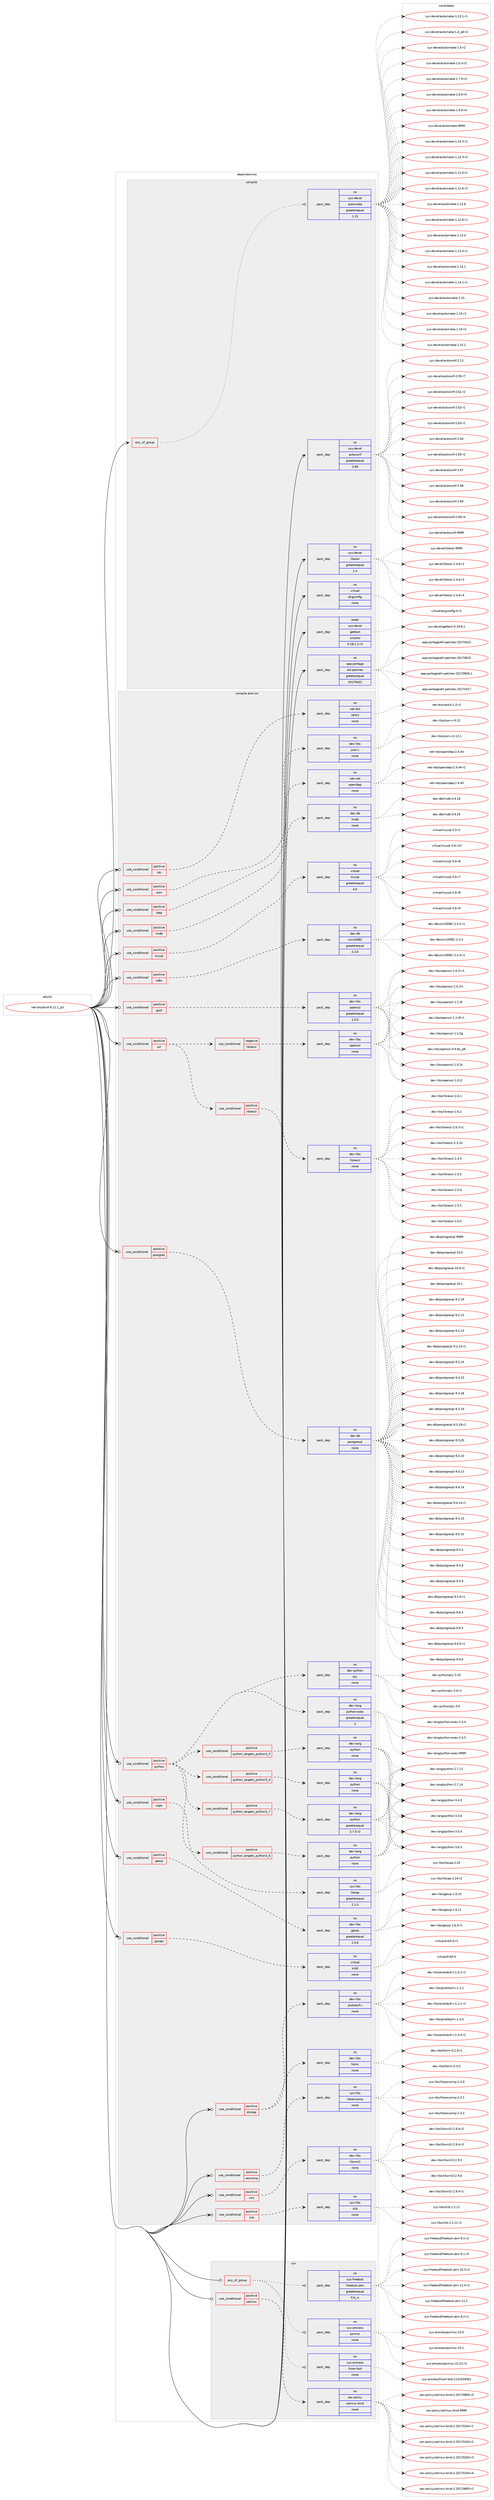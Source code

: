 digraph prolog {

# *************
# Graph options
# *************

newrank=true;
concentrate=true;
compound=true;
graph [rankdir=LR,fontname=Helvetica,fontsize=10,ranksep=1.5];#, ranksep=2.5, nodesep=0.2];
edge  [arrowhead=vee];
node  [fontname=Helvetica,fontsize=10];

# **********
# The ebuild
# **********

subgraph cluster_leftcol {
color=gray;
rank=same;
label=<<i>ebuild</i>>;
id [label="net-dns/bind-9.11.1_p3", color=red, width=4, href="../net-dns/bind-9.11.1_p3.svg"];
}

# ****************
# The dependencies
# ****************

subgraph cluster_midcol {
color=gray;
label=<<i>dependencies</i>>;
subgraph cluster_compile {
fillcolor="#eeeeee";
style=filled;
label=<<i>compile</i>>;
subgraph any6526 {
dependency407357 [label=<<TABLE BORDER="0" CELLBORDER="1" CELLSPACING="0" CELLPADDING="4"><TR><TD CELLPADDING="10">any_of_group</TD></TR></TABLE>>, shape=none, color=red];subgraph pack299910 {
dependency407358 [label=<<TABLE BORDER="0" CELLBORDER="1" CELLSPACING="0" CELLPADDING="4" WIDTH="220"><TR><TD ROWSPAN="6" CELLPADDING="30">pack_dep</TD></TR><TR><TD WIDTH="110">no</TD></TR><TR><TD>sys-devel</TD></TR><TR><TD>automake</TD></TR><TR><TD>greaterequal</TD></TR><TR><TD>1.15</TD></TR></TABLE>>, shape=none, color=blue];
}
dependency407357:e -> dependency407358:w [weight=20,style="dotted",arrowhead="oinv"];
}
id:e -> dependency407357:w [weight=20,style="solid",arrowhead="vee"];
subgraph pack299911 {
dependency407359 [label=<<TABLE BORDER="0" CELLBORDER="1" CELLSPACING="0" CELLPADDING="4" WIDTH="220"><TR><TD ROWSPAN="6" CELLPADDING="30">pack_dep</TD></TR><TR><TD WIDTH="110">no</TD></TR><TR><TD>app-portage</TD></TR><TR><TD>elt-patches</TD></TR><TR><TD>greaterequal</TD></TR><TR><TD>20170422</TD></TR></TABLE>>, shape=none, color=blue];
}
id:e -> dependency407359:w [weight=20,style="solid",arrowhead="vee"];
subgraph pack299912 {
dependency407360 [label=<<TABLE BORDER="0" CELLBORDER="1" CELLSPACING="0" CELLPADDING="4" WIDTH="220"><TR><TD ROWSPAN="6" CELLPADDING="30">pack_dep</TD></TR><TR><TD WIDTH="110">no</TD></TR><TR><TD>sys-devel</TD></TR><TR><TD>autoconf</TD></TR><TR><TD>greaterequal</TD></TR><TR><TD>2.69</TD></TR></TABLE>>, shape=none, color=blue];
}
id:e -> dependency407360:w [weight=20,style="solid",arrowhead="vee"];
subgraph pack299913 {
dependency407361 [label=<<TABLE BORDER="0" CELLBORDER="1" CELLSPACING="0" CELLPADDING="4" WIDTH="220"><TR><TD ROWSPAN="6" CELLPADDING="30">pack_dep</TD></TR><TR><TD WIDTH="110">no</TD></TR><TR><TD>sys-devel</TD></TR><TR><TD>libtool</TD></TR><TR><TD>greaterequal</TD></TR><TR><TD>2.4</TD></TR></TABLE>>, shape=none, color=blue];
}
id:e -> dependency407361:w [weight=20,style="solid",arrowhead="vee"];
subgraph pack299914 {
dependency407362 [label=<<TABLE BORDER="0" CELLBORDER="1" CELLSPACING="0" CELLPADDING="4" WIDTH="220"><TR><TD ROWSPAN="6" CELLPADDING="30">pack_dep</TD></TR><TR><TD WIDTH="110">no</TD></TR><TR><TD>virtual</TD></TR><TR><TD>pkgconfig</TD></TR><TR><TD>none</TD></TR><TR><TD></TD></TR></TABLE>>, shape=none, color=blue];
}
id:e -> dependency407362:w [weight=20,style="solid",arrowhead="vee"];
subgraph pack299915 {
dependency407363 [label=<<TABLE BORDER="0" CELLBORDER="1" CELLSPACING="0" CELLPADDING="4" WIDTH="220"><TR><TD ROWSPAN="6" CELLPADDING="30">pack_dep</TD></TR><TR><TD WIDTH="110">weak</TD></TR><TR><TD>sys-devel</TD></TR><TR><TD>gettext</TD></TR><TR><TD>smaller</TD></TR><TR><TD>0.18.1.1-r3</TD></TR></TABLE>>, shape=none, color=blue];
}
id:e -> dependency407363:w [weight=20,style="solid",arrowhead="vee"];
}
subgraph cluster_compileandrun {
fillcolor="#eeeeee";
style=filled;
label=<<i>compile and run</i>>;
subgraph cond100735 {
dependency407364 [label=<<TABLE BORDER="0" CELLBORDER="1" CELLSPACING="0" CELLPADDING="4"><TR><TD ROWSPAN="3" CELLPADDING="10">use_conditional</TD></TR><TR><TD>positive</TD></TR><TR><TD>caps</TD></TR></TABLE>>, shape=none, color=red];
subgraph pack299916 {
dependency407365 [label=<<TABLE BORDER="0" CELLBORDER="1" CELLSPACING="0" CELLPADDING="4" WIDTH="220"><TR><TD ROWSPAN="6" CELLPADDING="30">pack_dep</TD></TR><TR><TD WIDTH="110">no</TD></TR><TR><TD>sys-libs</TD></TR><TR><TD>libcap</TD></TR><TR><TD>greaterequal</TD></TR><TR><TD>2.1.0</TD></TR></TABLE>>, shape=none, color=blue];
}
dependency407364:e -> dependency407365:w [weight=20,style="dashed",arrowhead="vee"];
}
id:e -> dependency407364:w [weight=20,style="solid",arrowhead="odotvee"];
subgraph cond100736 {
dependency407366 [label=<<TABLE BORDER="0" CELLBORDER="1" CELLSPACING="0" CELLPADDING="4"><TR><TD ROWSPAN="3" CELLPADDING="10">use_conditional</TD></TR><TR><TD>positive</TD></TR><TR><TD>dnstap</TD></TR></TABLE>>, shape=none, color=red];
subgraph pack299917 {
dependency407367 [label=<<TABLE BORDER="0" CELLBORDER="1" CELLSPACING="0" CELLPADDING="4" WIDTH="220"><TR><TD ROWSPAN="6" CELLPADDING="30">pack_dep</TD></TR><TR><TD WIDTH="110">no</TD></TR><TR><TD>dev-libs</TD></TR><TR><TD>fstrm</TD></TR><TR><TD>none</TD></TR><TR><TD></TD></TR></TABLE>>, shape=none, color=blue];
}
dependency407366:e -> dependency407367:w [weight=20,style="dashed",arrowhead="vee"];
subgraph pack299918 {
dependency407368 [label=<<TABLE BORDER="0" CELLBORDER="1" CELLSPACING="0" CELLPADDING="4" WIDTH="220"><TR><TD ROWSPAN="6" CELLPADDING="30">pack_dep</TD></TR><TR><TD WIDTH="110">no</TD></TR><TR><TD>dev-libs</TD></TR><TR><TD>protobuf-c</TD></TR><TR><TD>none</TD></TR><TR><TD></TD></TR></TABLE>>, shape=none, color=blue];
}
dependency407366:e -> dependency407368:w [weight=20,style="dashed",arrowhead="vee"];
}
id:e -> dependency407366:w [weight=20,style="solid",arrowhead="odotvee"];
subgraph cond100737 {
dependency407369 [label=<<TABLE BORDER="0" CELLBORDER="1" CELLSPACING="0" CELLPADDING="4"><TR><TD ROWSPAN="3" CELLPADDING="10">use_conditional</TD></TR><TR><TD>positive</TD></TR><TR><TD>geoip</TD></TR></TABLE>>, shape=none, color=red];
subgraph pack299919 {
dependency407370 [label=<<TABLE BORDER="0" CELLBORDER="1" CELLSPACING="0" CELLPADDING="4" WIDTH="220"><TR><TD ROWSPAN="6" CELLPADDING="30">pack_dep</TD></TR><TR><TD WIDTH="110">no</TD></TR><TR><TD>dev-libs</TD></TR><TR><TD>geoip</TD></TR><TR><TD>greaterequal</TD></TR><TR><TD>1.4.6</TD></TR></TABLE>>, shape=none, color=blue];
}
dependency407369:e -> dependency407370:w [weight=20,style="dashed",arrowhead="vee"];
}
id:e -> dependency407369:w [weight=20,style="solid",arrowhead="odotvee"];
subgraph cond100738 {
dependency407371 [label=<<TABLE BORDER="0" CELLBORDER="1" CELLSPACING="0" CELLPADDING="4"><TR><TD ROWSPAN="3" CELLPADDING="10">use_conditional</TD></TR><TR><TD>positive</TD></TR><TR><TD>gost</TD></TR></TABLE>>, shape=none, color=red];
subgraph pack299920 {
dependency407372 [label=<<TABLE BORDER="0" CELLBORDER="1" CELLSPACING="0" CELLPADDING="4" WIDTH="220"><TR><TD ROWSPAN="6" CELLPADDING="30">pack_dep</TD></TR><TR><TD WIDTH="110">no</TD></TR><TR><TD>dev-libs</TD></TR><TR><TD>openssl</TD></TR><TR><TD>greaterequal</TD></TR><TR><TD>1.0.0</TD></TR></TABLE>>, shape=none, color=blue];
}
dependency407371:e -> dependency407372:w [weight=20,style="dashed",arrowhead="vee"];
}
id:e -> dependency407371:w [weight=20,style="solid",arrowhead="odotvee"];
subgraph cond100739 {
dependency407373 [label=<<TABLE BORDER="0" CELLBORDER="1" CELLSPACING="0" CELLPADDING="4"><TR><TD ROWSPAN="3" CELLPADDING="10">use_conditional</TD></TR><TR><TD>positive</TD></TR><TR><TD>gssapi</TD></TR></TABLE>>, shape=none, color=red];
subgraph pack299921 {
dependency407374 [label=<<TABLE BORDER="0" CELLBORDER="1" CELLSPACING="0" CELLPADDING="4" WIDTH="220"><TR><TD ROWSPAN="6" CELLPADDING="30">pack_dep</TD></TR><TR><TD WIDTH="110">no</TD></TR><TR><TD>virtual</TD></TR><TR><TD>krb5</TD></TR><TR><TD>none</TD></TR><TR><TD></TD></TR></TABLE>>, shape=none, color=blue];
}
dependency407373:e -> dependency407374:w [weight=20,style="dashed",arrowhead="vee"];
}
id:e -> dependency407373:w [weight=20,style="solid",arrowhead="odotvee"];
subgraph cond100740 {
dependency407375 [label=<<TABLE BORDER="0" CELLBORDER="1" CELLSPACING="0" CELLPADDING="4"><TR><TD ROWSPAN="3" CELLPADDING="10">use_conditional</TD></TR><TR><TD>positive</TD></TR><TR><TD>idn</TD></TR></TABLE>>, shape=none, color=red];
subgraph pack299922 {
dependency407376 [label=<<TABLE BORDER="0" CELLBORDER="1" CELLSPACING="0" CELLPADDING="4" WIDTH="220"><TR><TD ROWSPAN="6" CELLPADDING="30">pack_dep</TD></TR><TR><TD WIDTH="110">no</TD></TR><TR><TD>net-dns</TD></TR><TR><TD>idnkit</TD></TR><TR><TD>none</TD></TR><TR><TD></TD></TR></TABLE>>, shape=none, color=blue];
}
dependency407375:e -> dependency407376:w [weight=20,style="dashed",arrowhead="vee"];
}
id:e -> dependency407375:w [weight=20,style="solid",arrowhead="odotvee"];
subgraph cond100741 {
dependency407377 [label=<<TABLE BORDER="0" CELLBORDER="1" CELLSPACING="0" CELLPADDING="4"><TR><TD ROWSPAN="3" CELLPADDING="10">use_conditional</TD></TR><TR><TD>positive</TD></TR><TR><TD>json</TD></TR></TABLE>>, shape=none, color=red];
subgraph pack299923 {
dependency407378 [label=<<TABLE BORDER="0" CELLBORDER="1" CELLSPACING="0" CELLPADDING="4" WIDTH="220"><TR><TD ROWSPAN="6" CELLPADDING="30">pack_dep</TD></TR><TR><TD WIDTH="110">no</TD></TR><TR><TD>dev-libs</TD></TR><TR><TD>json-c</TD></TR><TR><TD>none</TD></TR><TR><TD></TD></TR></TABLE>>, shape=none, color=blue];
}
dependency407377:e -> dependency407378:w [weight=20,style="dashed",arrowhead="vee"];
}
id:e -> dependency407377:w [weight=20,style="solid",arrowhead="odotvee"];
subgraph cond100742 {
dependency407379 [label=<<TABLE BORDER="0" CELLBORDER="1" CELLSPACING="0" CELLPADDING="4"><TR><TD ROWSPAN="3" CELLPADDING="10">use_conditional</TD></TR><TR><TD>positive</TD></TR><TR><TD>ldap</TD></TR></TABLE>>, shape=none, color=red];
subgraph pack299924 {
dependency407380 [label=<<TABLE BORDER="0" CELLBORDER="1" CELLSPACING="0" CELLPADDING="4" WIDTH="220"><TR><TD ROWSPAN="6" CELLPADDING="30">pack_dep</TD></TR><TR><TD WIDTH="110">no</TD></TR><TR><TD>net-nds</TD></TR><TR><TD>openldap</TD></TR><TR><TD>none</TD></TR><TR><TD></TD></TR></TABLE>>, shape=none, color=blue];
}
dependency407379:e -> dependency407380:w [weight=20,style="dashed",arrowhead="vee"];
}
id:e -> dependency407379:w [weight=20,style="solid",arrowhead="odotvee"];
subgraph cond100743 {
dependency407381 [label=<<TABLE BORDER="0" CELLBORDER="1" CELLSPACING="0" CELLPADDING="4"><TR><TD ROWSPAN="3" CELLPADDING="10">use_conditional</TD></TR><TR><TD>positive</TD></TR><TR><TD>lmdb</TD></TR></TABLE>>, shape=none, color=red];
subgraph pack299925 {
dependency407382 [label=<<TABLE BORDER="0" CELLBORDER="1" CELLSPACING="0" CELLPADDING="4" WIDTH="220"><TR><TD ROWSPAN="6" CELLPADDING="30">pack_dep</TD></TR><TR><TD WIDTH="110">no</TD></TR><TR><TD>dev-db</TD></TR><TR><TD>lmdb</TD></TR><TR><TD>none</TD></TR><TR><TD></TD></TR></TABLE>>, shape=none, color=blue];
}
dependency407381:e -> dependency407382:w [weight=20,style="dashed",arrowhead="vee"];
}
id:e -> dependency407381:w [weight=20,style="solid",arrowhead="odotvee"];
subgraph cond100744 {
dependency407383 [label=<<TABLE BORDER="0" CELLBORDER="1" CELLSPACING="0" CELLPADDING="4"><TR><TD ROWSPAN="3" CELLPADDING="10">use_conditional</TD></TR><TR><TD>positive</TD></TR><TR><TD>mysql</TD></TR></TABLE>>, shape=none, color=red];
subgraph pack299926 {
dependency407384 [label=<<TABLE BORDER="0" CELLBORDER="1" CELLSPACING="0" CELLPADDING="4" WIDTH="220"><TR><TD ROWSPAN="6" CELLPADDING="30">pack_dep</TD></TR><TR><TD WIDTH="110">no</TD></TR><TR><TD>virtual</TD></TR><TR><TD>mysql</TD></TR><TR><TD>greaterequal</TD></TR><TR><TD>4.0</TD></TR></TABLE>>, shape=none, color=blue];
}
dependency407383:e -> dependency407384:w [weight=20,style="dashed",arrowhead="vee"];
}
id:e -> dependency407383:w [weight=20,style="solid",arrowhead="odotvee"];
subgraph cond100745 {
dependency407385 [label=<<TABLE BORDER="0" CELLBORDER="1" CELLSPACING="0" CELLPADDING="4"><TR><TD ROWSPAN="3" CELLPADDING="10">use_conditional</TD></TR><TR><TD>positive</TD></TR><TR><TD>odbc</TD></TR></TABLE>>, shape=none, color=red];
subgraph pack299927 {
dependency407386 [label=<<TABLE BORDER="0" CELLBORDER="1" CELLSPACING="0" CELLPADDING="4" WIDTH="220"><TR><TD ROWSPAN="6" CELLPADDING="30">pack_dep</TD></TR><TR><TD WIDTH="110">no</TD></TR><TR><TD>dev-db</TD></TR><TR><TD>unixODBC</TD></TR><TR><TD>greaterequal</TD></TR><TR><TD>2.2.6</TD></TR></TABLE>>, shape=none, color=blue];
}
dependency407385:e -> dependency407386:w [weight=20,style="dashed",arrowhead="vee"];
}
id:e -> dependency407385:w [weight=20,style="solid",arrowhead="odotvee"];
subgraph cond100746 {
dependency407387 [label=<<TABLE BORDER="0" CELLBORDER="1" CELLSPACING="0" CELLPADDING="4"><TR><TD ROWSPAN="3" CELLPADDING="10">use_conditional</TD></TR><TR><TD>positive</TD></TR><TR><TD>postgres</TD></TR></TABLE>>, shape=none, color=red];
subgraph pack299928 {
dependency407388 [label=<<TABLE BORDER="0" CELLBORDER="1" CELLSPACING="0" CELLPADDING="4" WIDTH="220"><TR><TD ROWSPAN="6" CELLPADDING="30">pack_dep</TD></TR><TR><TD WIDTH="110">no</TD></TR><TR><TD>dev-db</TD></TR><TR><TD>postgresql</TD></TR><TR><TD>none</TD></TR><TR><TD></TD></TR></TABLE>>, shape=none, color=blue];
}
dependency407387:e -> dependency407388:w [weight=20,style="dashed",arrowhead="vee"];
}
id:e -> dependency407387:w [weight=20,style="solid",arrowhead="odotvee"];
subgraph cond100747 {
dependency407389 [label=<<TABLE BORDER="0" CELLBORDER="1" CELLSPACING="0" CELLPADDING="4"><TR><TD ROWSPAN="3" CELLPADDING="10">use_conditional</TD></TR><TR><TD>positive</TD></TR><TR><TD>python</TD></TR></TABLE>>, shape=none, color=red];
subgraph cond100748 {
dependency407390 [label=<<TABLE BORDER="0" CELLBORDER="1" CELLSPACING="0" CELLPADDING="4"><TR><TD ROWSPAN="3" CELLPADDING="10">use_conditional</TD></TR><TR><TD>positive</TD></TR><TR><TD>python_targets_python2_7</TD></TR></TABLE>>, shape=none, color=red];
subgraph pack299929 {
dependency407391 [label=<<TABLE BORDER="0" CELLBORDER="1" CELLSPACING="0" CELLPADDING="4" WIDTH="220"><TR><TD ROWSPAN="6" CELLPADDING="30">pack_dep</TD></TR><TR><TD WIDTH="110">no</TD></TR><TR><TD>dev-lang</TD></TR><TR><TD>python</TD></TR><TR><TD>greaterequal</TD></TR><TR><TD>2.7.5-r2</TD></TR></TABLE>>, shape=none, color=blue];
}
dependency407390:e -> dependency407391:w [weight=20,style="dashed",arrowhead="vee"];
}
dependency407389:e -> dependency407390:w [weight=20,style="dashed",arrowhead="vee"];
subgraph cond100749 {
dependency407392 [label=<<TABLE BORDER="0" CELLBORDER="1" CELLSPACING="0" CELLPADDING="4"><TR><TD ROWSPAN="3" CELLPADDING="10">use_conditional</TD></TR><TR><TD>positive</TD></TR><TR><TD>python_targets_python3_4</TD></TR></TABLE>>, shape=none, color=red];
subgraph pack299930 {
dependency407393 [label=<<TABLE BORDER="0" CELLBORDER="1" CELLSPACING="0" CELLPADDING="4" WIDTH="220"><TR><TD ROWSPAN="6" CELLPADDING="30">pack_dep</TD></TR><TR><TD WIDTH="110">no</TD></TR><TR><TD>dev-lang</TD></TR><TR><TD>python</TD></TR><TR><TD>none</TD></TR><TR><TD></TD></TR></TABLE>>, shape=none, color=blue];
}
dependency407392:e -> dependency407393:w [weight=20,style="dashed",arrowhead="vee"];
}
dependency407389:e -> dependency407392:w [weight=20,style="dashed",arrowhead="vee"];
subgraph cond100750 {
dependency407394 [label=<<TABLE BORDER="0" CELLBORDER="1" CELLSPACING="0" CELLPADDING="4"><TR><TD ROWSPAN="3" CELLPADDING="10">use_conditional</TD></TR><TR><TD>positive</TD></TR><TR><TD>python_targets_python3_5</TD></TR></TABLE>>, shape=none, color=red];
subgraph pack299931 {
dependency407395 [label=<<TABLE BORDER="0" CELLBORDER="1" CELLSPACING="0" CELLPADDING="4" WIDTH="220"><TR><TD ROWSPAN="6" CELLPADDING="30">pack_dep</TD></TR><TR><TD WIDTH="110">no</TD></TR><TR><TD>dev-lang</TD></TR><TR><TD>python</TD></TR><TR><TD>none</TD></TR><TR><TD></TD></TR></TABLE>>, shape=none, color=blue];
}
dependency407394:e -> dependency407395:w [weight=20,style="dashed",arrowhead="vee"];
}
dependency407389:e -> dependency407394:w [weight=20,style="dashed",arrowhead="vee"];
subgraph cond100751 {
dependency407396 [label=<<TABLE BORDER="0" CELLBORDER="1" CELLSPACING="0" CELLPADDING="4"><TR><TD ROWSPAN="3" CELLPADDING="10">use_conditional</TD></TR><TR><TD>positive</TD></TR><TR><TD>python_targets_python3_6</TD></TR></TABLE>>, shape=none, color=red];
subgraph pack299932 {
dependency407397 [label=<<TABLE BORDER="0" CELLBORDER="1" CELLSPACING="0" CELLPADDING="4" WIDTH="220"><TR><TD ROWSPAN="6" CELLPADDING="30">pack_dep</TD></TR><TR><TD WIDTH="110">no</TD></TR><TR><TD>dev-lang</TD></TR><TR><TD>python</TD></TR><TR><TD>none</TD></TR><TR><TD></TD></TR></TABLE>>, shape=none, color=blue];
}
dependency407396:e -> dependency407397:w [weight=20,style="dashed",arrowhead="vee"];
}
dependency407389:e -> dependency407396:w [weight=20,style="dashed",arrowhead="vee"];
subgraph pack299933 {
dependency407398 [label=<<TABLE BORDER="0" CELLBORDER="1" CELLSPACING="0" CELLPADDING="4" WIDTH="220"><TR><TD ROWSPAN="6" CELLPADDING="30">pack_dep</TD></TR><TR><TD WIDTH="110">no</TD></TR><TR><TD>dev-lang</TD></TR><TR><TD>python-exec</TD></TR><TR><TD>greaterequal</TD></TR><TR><TD>2</TD></TR></TABLE>>, shape=none, color=blue];
}
dependency407389:e -> dependency407398:w [weight=20,style="dashed",arrowhead="vee"];
subgraph pack299934 {
dependency407399 [label=<<TABLE BORDER="0" CELLBORDER="1" CELLSPACING="0" CELLPADDING="4" WIDTH="220"><TR><TD ROWSPAN="6" CELLPADDING="30">pack_dep</TD></TR><TR><TD WIDTH="110">no</TD></TR><TR><TD>dev-python</TD></TR><TR><TD>ply</TD></TR><TR><TD>none</TD></TR><TR><TD></TD></TR></TABLE>>, shape=none, color=blue];
}
dependency407389:e -> dependency407399:w [weight=20,style="dashed",arrowhead="vee"];
}
id:e -> dependency407389:w [weight=20,style="solid",arrowhead="odotvee"];
subgraph cond100752 {
dependency407400 [label=<<TABLE BORDER="0" CELLBORDER="1" CELLSPACING="0" CELLPADDING="4"><TR><TD ROWSPAN="3" CELLPADDING="10">use_conditional</TD></TR><TR><TD>positive</TD></TR><TR><TD>seccomp</TD></TR></TABLE>>, shape=none, color=red];
subgraph pack299935 {
dependency407401 [label=<<TABLE BORDER="0" CELLBORDER="1" CELLSPACING="0" CELLPADDING="4" WIDTH="220"><TR><TD ROWSPAN="6" CELLPADDING="30">pack_dep</TD></TR><TR><TD WIDTH="110">no</TD></TR><TR><TD>sys-libs</TD></TR><TR><TD>libseccomp</TD></TR><TR><TD>none</TD></TR><TR><TD></TD></TR></TABLE>>, shape=none, color=blue];
}
dependency407400:e -> dependency407401:w [weight=20,style="dashed",arrowhead="vee"];
}
id:e -> dependency407400:w [weight=20,style="solid",arrowhead="odotvee"];
subgraph cond100753 {
dependency407402 [label=<<TABLE BORDER="0" CELLBORDER="1" CELLSPACING="0" CELLPADDING="4"><TR><TD ROWSPAN="3" CELLPADDING="10">use_conditional</TD></TR><TR><TD>positive</TD></TR><TR><TD>ssl</TD></TR></TABLE>>, shape=none, color=red];
subgraph cond100754 {
dependency407403 [label=<<TABLE BORDER="0" CELLBORDER="1" CELLSPACING="0" CELLPADDING="4"><TR><TD ROWSPAN="3" CELLPADDING="10">use_conditional</TD></TR><TR><TD>negative</TD></TR><TR><TD>libressl</TD></TR></TABLE>>, shape=none, color=red];
subgraph pack299936 {
dependency407404 [label=<<TABLE BORDER="0" CELLBORDER="1" CELLSPACING="0" CELLPADDING="4" WIDTH="220"><TR><TD ROWSPAN="6" CELLPADDING="30">pack_dep</TD></TR><TR><TD WIDTH="110">no</TD></TR><TR><TD>dev-libs</TD></TR><TR><TD>openssl</TD></TR><TR><TD>none</TD></TR><TR><TD></TD></TR></TABLE>>, shape=none, color=blue];
}
dependency407403:e -> dependency407404:w [weight=20,style="dashed",arrowhead="vee"];
}
dependency407402:e -> dependency407403:w [weight=20,style="dashed",arrowhead="vee"];
subgraph cond100755 {
dependency407405 [label=<<TABLE BORDER="0" CELLBORDER="1" CELLSPACING="0" CELLPADDING="4"><TR><TD ROWSPAN="3" CELLPADDING="10">use_conditional</TD></TR><TR><TD>positive</TD></TR><TR><TD>libressl</TD></TR></TABLE>>, shape=none, color=red];
subgraph pack299937 {
dependency407406 [label=<<TABLE BORDER="0" CELLBORDER="1" CELLSPACING="0" CELLPADDING="4" WIDTH="220"><TR><TD ROWSPAN="6" CELLPADDING="30">pack_dep</TD></TR><TR><TD WIDTH="110">no</TD></TR><TR><TD>dev-libs</TD></TR><TR><TD>libressl</TD></TR><TR><TD>none</TD></TR><TR><TD></TD></TR></TABLE>>, shape=none, color=blue];
}
dependency407405:e -> dependency407406:w [weight=20,style="dashed",arrowhead="vee"];
}
dependency407402:e -> dependency407405:w [weight=20,style="dashed",arrowhead="vee"];
}
id:e -> dependency407402:w [weight=20,style="solid",arrowhead="odotvee"];
subgraph cond100756 {
dependency407407 [label=<<TABLE BORDER="0" CELLBORDER="1" CELLSPACING="0" CELLPADDING="4"><TR><TD ROWSPAN="3" CELLPADDING="10">use_conditional</TD></TR><TR><TD>positive</TD></TR><TR><TD>xml</TD></TR></TABLE>>, shape=none, color=red];
subgraph pack299938 {
dependency407408 [label=<<TABLE BORDER="0" CELLBORDER="1" CELLSPACING="0" CELLPADDING="4" WIDTH="220"><TR><TD ROWSPAN="6" CELLPADDING="30">pack_dep</TD></TR><TR><TD WIDTH="110">no</TD></TR><TR><TD>dev-libs</TD></TR><TR><TD>libxml2</TD></TR><TR><TD>none</TD></TR><TR><TD></TD></TR></TABLE>>, shape=none, color=blue];
}
dependency407407:e -> dependency407408:w [weight=20,style="dashed",arrowhead="vee"];
}
id:e -> dependency407407:w [weight=20,style="solid",arrowhead="odotvee"];
subgraph cond100757 {
dependency407409 [label=<<TABLE BORDER="0" CELLBORDER="1" CELLSPACING="0" CELLPADDING="4"><TR><TD ROWSPAN="3" CELLPADDING="10">use_conditional</TD></TR><TR><TD>positive</TD></TR><TR><TD>zlib</TD></TR></TABLE>>, shape=none, color=red];
subgraph pack299939 {
dependency407410 [label=<<TABLE BORDER="0" CELLBORDER="1" CELLSPACING="0" CELLPADDING="4" WIDTH="220"><TR><TD ROWSPAN="6" CELLPADDING="30">pack_dep</TD></TR><TR><TD WIDTH="110">no</TD></TR><TR><TD>sys-libs</TD></TR><TR><TD>zlib</TD></TR><TR><TD>none</TD></TR><TR><TD></TD></TR></TABLE>>, shape=none, color=blue];
}
dependency407409:e -> dependency407410:w [weight=20,style="dashed",arrowhead="vee"];
}
id:e -> dependency407409:w [weight=20,style="solid",arrowhead="odotvee"];
}
subgraph cluster_run {
fillcolor="#eeeeee";
style=filled;
label=<<i>run</i>>;
subgraph any6527 {
dependency407411 [label=<<TABLE BORDER="0" CELLBORDER="1" CELLSPACING="0" CELLPADDING="4"><TR><TD CELLPADDING="10">any_of_group</TD></TR></TABLE>>, shape=none, color=red];subgraph pack299940 {
dependency407412 [label=<<TABLE BORDER="0" CELLBORDER="1" CELLSPACING="0" CELLPADDING="4" WIDTH="220"><TR><TD ROWSPAN="6" CELLPADDING="30">pack_dep</TD></TR><TR><TD WIDTH="110">no</TD></TR><TR><TD>sys-process</TD></TR><TR><TD>psmisc</TD></TR><TR><TD>none</TD></TR><TR><TD></TD></TR></TABLE>>, shape=none, color=blue];
}
dependency407411:e -> dependency407412:w [weight=20,style="dotted",arrowhead="oinv"];
subgraph pack299941 {
dependency407413 [label=<<TABLE BORDER="0" CELLBORDER="1" CELLSPACING="0" CELLPADDING="4" WIDTH="220"><TR><TD ROWSPAN="6" CELLPADDING="30">pack_dep</TD></TR><TR><TD WIDTH="110">no</TD></TR><TR><TD>sys-freebsd</TD></TR><TR><TD>freebsd-ubin</TD></TR><TR><TD>greaterequal</TD></TR><TR><TD>9.0_rc</TD></TR></TABLE>>, shape=none, color=blue];
}
dependency407411:e -> dependency407413:w [weight=20,style="dotted",arrowhead="oinv"];
subgraph pack299942 {
dependency407414 [label=<<TABLE BORDER="0" CELLBORDER="1" CELLSPACING="0" CELLPADDING="4" WIDTH="220"><TR><TD ROWSPAN="6" CELLPADDING="30">pack_dep</TD></TR><TR><TD WIDTH="110">no</TD></TR><TR><TD>sys-process</TD></TR><TR><TD>fuser-bsd</TD></TR><TR><TD>none</TD></TR><TR><TD></TD></TR></TABLE>>, shape=none, color=blue];
}
dependency407411:e -> dependency407414:w [weight=20,style="dotted",arrowhead="oinv"];
}
id:e -> dependency407411:w [weight=20,style="solid",arrowhead="odot"];
subgraph cond100758 {
dependency407415 [label=<<TABLE BORDER="0" CELLBORDER="1" CELLSPACING="0" CELLPADDING="4"><TR><TD ROWSPAN="3" CELLPADDING="10">use_conditional</TD></TR><TR><TD>positive</TD></TR><TR><TD>selinux</TD></TR></TABLE>>, shape=none, color=red];
subgraph pack299943 {
dependency407416 [label=<<TABLE BORDER="0" CELLBORDER="1" CELLSPACING="0" CELLPADDING="4" WIDTH="220"><TR><TD ROWSPAN="6" CELLPADDING="30">pack_dep</TD></TR><TR><TD WIDTH="110">no</TD></TR><TR><TD>sec-policy</TD></TR><TR><TD>selinux-bind</TD></TR><TR><TD>none</TD></TR><TR><TD></TD></TR></TABLE>>, shape=none, color=blue];
}
dependency407415:e -> dependency407416:w [weight=20,style="dashed",arrowhead="vee"];
}
id:e -> dependency407415:w [weight=20,style="solid",arrowhead="odot"];
}
}

# **************
# The candidates
# **************

subgraph cluster_choices {
rank=same;
color=gray;
label=<<i>candidates</i>>;

subgraph choice299910 {
color=black;
nodesep=1;
choice11512111545100101118101108479711711611110997107101454946494846514511449 [label="sys-devel/automake-1.10.3-r1", color=red, width=4,href="../sys-devel/automake-1.10.3-r1.svg"];
choice11512111545100101118101108479711711611110997107101454946494846514511450 [label="sys-devel/automake-1.10.3-r2", color=red, width=4,href="../sys-devel/automake-1.10.3-r2.svg"];
choice11512111545100101118101108479711711611110997107101454946494946544511449 [label="sys-devel/automake-1.11.6-r1", color=red, width=4,href="../sys-devel/automake-1.11.6-r1.svg"];
choice11512111545100101118101108479711711611110997107101454946494946544511450 [label="sys-devel/automake-1.11.6-r2", color=red, width=4,href="../sys-devel/automake-1.11.6-r2.svg"];
choice1151211154510010111810110847971171161111099710710145494649504654 [label="sys-devel/automake-1.12.6", color=red, width=4,href="../sys-devel/automake-1.12.6.svg"];
choice11512111545100101118101108479711711611110997107101454946495046544511449 [label="sys-devel/automake-1.12.6-r1", color=red, width=4,href="../sys-devel/automake-1.12.6-r1.svg"];
choice1151211154510010111810110847971171161111099710710145494649514652 [label="sys-devel/automake-1.13.4", color=red, width=4,href="../sys-devel/automake-1.13.4.svg"];
choice11512111545100101118101108479711711611110997107101454946495146524511449 [label="sys-devel/automake-1.13.4-r1", color=red, width=4,href="../sys-devel/automake-1.13.4-r1.svg"];
choice1151211154510010111810110847971171161111099710710145494649524649 [label="sys-devel/automake-1.14.1", color=red, width=4,href="../sys-devel/automake-1.14.1.svg"];
choice11512111545100101118101108479711711611110997107101454946495246494511449 [label="sys-devel/automake-1.14.1-r1", color=red, width=4,href="../sys-devel/automake-1.14.1-r1.svg"];
choice115121115451001011181011084797117116111109971071014549464953 [label="sys-devel/automake-1.15", color=red, width=4,href="../sys-devel/automake-1.15.svg"];
choice1151211154510010111810110847971171161111099710710145494649534511449 [label="sys-devel/automake-1.15-r1", color=red, width=4,href="../sys-devel/automake-1.15-r1.svg"];
choice1151211154510010111810110847971171161111099710710145494649534511450 [label="sys-devel/automake-1.15-r2", color=red, width=4,href="../sys-devel/automake-1.15-r2.svg"];
choice1151211154510010111810110847971171161111099710710145494649534649 [label="sys-devel/automake-1.15.1", color=red, width=4,href="../sys-devel/automake-1.15.1.svg"];
choice11512111545100101118101108479711711611110997107101454946495346494511449 [label="sys-devel/automake-1.15.1-r1", color=red, width=4,href="../sys-devel/automake-1.15.1-r1.svg"];
choice115121115451001011181011084797117116111109971071014549465295112544511450 [label="sys-devel/automake-1.4_p6-r2", color=red, width=4,href="../sys-devel/automake-1.4_p6-r2.svg"];
choice11512111545100101118101108479711711611110997107101454946534511450 [label="sys-devel/automake-1.5-r2", color=red, width=4,href="../sys-devel/automake-1.5-r2.svg"];
choice115121115451001011181011084797117116111109971071014549465446514511450 [label="sys-devel/automake-1.6.3-r2", color=red, width=4,href="../sys-devel/automake-1.6.3-r2.svg"];
choice115121115451001011181011084797117116111109971071014549465546574511451 [label="sys-devel/automake-1.7.9-r3", color=red, width=4,href="../sys-devel/automake-1.7.9-r3.svg"];
choice115121115451001011181011084797117116111109971071014549465646534511453 [label="sys-devel/automake-1.8.5-r5", color=red, width=4,href="../sys-devel/automake-1.8.5-r5.svg"];
choice115121115451001011181011084797117116111109971071014549465746544511452 [label="sys-devel/automake-1.9.6-r4", color=red, width=4,href="../sys-devel/automake-1.9.6-r4.svg"];
choice115121115451001011181011084797117116111109971071014557575757 [label="sys-devel/automake-9999", color=red, width=4,href="../sys-devel/automake-9999.svg"];
dependency407358:e -> choice11512111545100101118101108479711711611110997107101454946494846514511449:w [style=dotted,weight="100"];
dependency407358:e -> choice11512111545100101118101108479711711611110997107101454946494846514511450:w [style=dotted,weight="100"];
dependency407358:e -> choice11512111545100101118101108479711711611110997107101454946494946544511449:w [style=dotted,weight="100"];
dependency407358:e -> choice11512111545100101118101108479711711611110997107101454946494946544511450:w [style=dotted,weight="100"];
dependency407358:e -> choice1151211154510010111810110847971171161111099710710145494649504654:w [style=dotted,weight="100"];
dependency407358:e -> choice11512111545100101118101108479711711611110997107101454946495046544511449:w [style=dotted,weight="100"];
dependency407358:e -> choice1151211154510010111810110847971171161111099710710145494649514652:w [style=dotted,weight="100"];
dependency407358:e -> choice11512111545100101118101108479711711611110997107101454946495146524511449:w [style=dotted,weight="100"];
dependency407358:e -> choice1151211154510010111810110847971171161111099710710145494649524649:w [style=dotted,weight="100"];
dependency407358:e -> choice11512111545100101118101108479711711611110997107101454946495246494511449:w [style=dotted,weight="100"];
dependency407358:e -> choice115121115451001011181011084797117116111109971071014549464953:w [style=dotted,weight="100"];
dependency407358:e -> choice1151211154510010111810110847971171161111099710710145494649534511449:w [style=dotted,weight="100"];
dependency407358:e -> choice1151211154510010111810110847971171161111099710710145494649534511450:w [style=dotted,weight="100"];
dependency407358:e -> choice1151211154510010111810110847971171161111099710710145494649534649:w [style=dotted,weight="100"];
dependency407358:e -> choice11512111545100101118101108479711711611110997107101454946495346494511449:w [style=dotted,weight="100"];
dependency407358:e -> choice115121115451001011181011084797117116111109971071014549465295112544511450:w [style=dotted,weight="100"];
dependency407358:e -> choice11512111545100101118101108479711711611110997107101454946534511450:w [style=dotted,weight="100"];
dependency407358:e -> choice115121115451001011181011084797117116111109971071014549465446514511450:w [style=dotted,weight="100"];
dependency407358:e -> choice115121115451001011181011084797117116111109971071014549465546574511451:w [style=dotted,weight="100"];
dependency407358:e -> choice115121115451001011181011084797117116111109971071014549465646534511453:w [style=dotted,weight="100"];
dependency407358:e -> choice115121115451001011181011084797117116111109971071014549465746544511452:w [style=dotted,weight="100"];
dependency407358:e -> choice115121115451001011181011084797117116111109971071014557575757:w [style=dotted,weight="100"];
}
subgraph choice299911 {
color=black;
nodesep=1;
choice97112112451121111141169710310147101108116451129711699104101115455048495548514955 [label="app-portage/elt-patches-20170317", color=red, width=4,href="../app-portage/elt-patches-20170317.svg"];
choice97112112451121111141169710310147101108116451129711699104101115455048495548525050 [label="app-portage/elt-patches-20170422", color=red, width=4,href="../app-portage/elt-patches-20170422.svg"];
choice97112112451121111141169710310147101108116451129711699104101115455048495548564953 [label="app-portage/elt-patches-20170815", color=red, width=4,href="../app-portage/elt-patches-20170815.svg"];
choice971121124511211111411697103101471011081164511297116991041011154550484955485650544649 [label="app-portage/elt-patches-20170826.1", color=red, width=4,href="../app-portage/elt-patches-20170826.1.svg"];
dependency407359:e -> choice97112112451121111141169710310147101108116451129711699104101115455048495548514955:w [style=dotted,weight="100"];
dependency407359:e -> choice97112112451121111141169710310147101108116451129711699104101115455048495548525050:w [style=dotted,weight="100"];
dependency407359:e -> choice97112112451121111141169710310147101108116451129711699104101115455048495548564953:w [style=dotted,weight="100"];
dependency407359:e -> choice971121124511211111411697103101471011081164511297116991041011154550484955485650544649:w [style=dotted,weight="100"];
}
subgraph choice299912 {
color=black;
nodesep=1;
choice115121115451001011181011084797117116111991111101024550464951 [label="sys-devel/autoconf-2.13", color=red, width=4,href="../sys-devel/autoconf-2.13.svg"];
choice1151211154510010111810110847971171161119911111010245504653574511455 [label="sys-devel/autoconf-2.59-r7", color=red, width=4,href="../sys-devel/autoconf-2.59-r7.svg"];
choice1151211154510010111810110847971171161119911111010245504654494511450 [label="sys-devel/autoconf-2.61-r2", color=red, width=4,href="../sys-devel/autoconf-2.61-r2.svg"];
choice1151211154510010111810110847971171161119911111010245504654504511449 [label="sys-devel/autoconf-2.62-r1", color=red, width=4,href="../sys-devel/autoconf-2.62-r1.svg"];
choice1151211154510010111810110847971171161119911111010245504654514511449 [label="sys-devel/autoconf-2.63-r1", color=red, width=4,href="../sys-devel/autoconf-2.63-r1.svg"];
choice115121115451001011181011084797117116111991111101024550465452 [label="sys-devel/autoconf-2.64", color=red, width=4,href="../sys-devel/autoconf-2.64.svg"];
choice1151211154510010111810110847971171161119911111010245504654534511449 [label="sys-devel/autoconf-2.65-r1", color=red, width=4,href="../sys-devel/autoconf-2.65-r1.svg"];
choice115121115451001011181011084797117116111991111101024550465455 [label="sys-devel/autoconf-2.67", color=red, width=4,href="../sys-devel/autoconf-2.67.svg"];
choice115121115451001011181011084797117116111991111101024550465456 [label="sys-devel/autoconf-2.68", color=red, width=4,href="../sys-devel/autoconf-2.68.svg"];
choice115121115451001011181011084797117116111991111101024550465457 [label="sys-devel/autoconf-2.69", color=red, width=4,href="../sys-devel/autoconf-2.69.svg"];
choice1151211154510010111810110847971171161119911111010245504654574511452 [label="sys-devel/autoconf-2.69-r4", color=red, width=4,href="../sys-devel/autoconf-2.69-r4.svg"];
choice115121115451001011181011084797117116111991111101024557575757 [label="sys-devel/autoconf-9999", color=red, width=4,href="../sys-devel/autoconf-9999.svg"];
dependency407360:e -> choice115121115451001011181011084797117116111991111101024550464951:w [style=dotted,weight="100"];
dependency407360:e -> choice1151211154510010111810110847971171161119911111010245504653574511455:w [style=dotted,weight="100"];
dependency407360:e -> choice1151211154510010111810110847971171161119911111010245504654494511450:w [style=dotted,weight="100"];
dependency407360:e -> choice1151211154510010111810110847971171161119911111010245504654504511449:w [style=dotted,weight="100"];
dependency407360:e -> choice1151211154510010111810110847971171161119911111010245504654514511449:w [style=dotted,weight="100"];
dependency407360:e -> choice115121115451001011181011084797117116111991111101024550465452:w [style=dotted,weight="100"];
dependency407360:e -> choice1151211154510010111810110847971171161119911111010245504654534511449:w [style=dotted,weight="100"];
dependency407360:e -> choice115121115451001011181011084797117116111991111101024550465455:w [style=dotted,weight="100"];
dependency407360:e -> choice115121115451001011181011084797117116111991111101024550465456:w [style=dotted,weight="100"];
dependency407360:e -> choice115121115451001011181011084797117116111991111101024550465457:w [style=dotted,weight="100"];
dependency407360:e -> choice1151211154510010111810110847971171161119911111010245504654574511452:w [style=dotted,weight="100"];
dependency407360:e -> choice115121115451001011181011084797117116111991111101024557575757:w [style=dotted,weight="100"];
}
subgraph choice299913 {
color=black;
nodesep=1;
choice1151211154510010111810110847108105981161111111084550465246544511450 [label="sys-devel/libtool-2.4.6-r2", color=red, width=4,href="../sys-devel/libtool-2.4.6-r2.svg"];
choice1151211154510010111810110847108105981161111111084550465246544511451 [label="sys-devel/libtool-2.4.6-r3", color=red, width=4,href="../sys-devel/libtool-2.4.6-r3.svg"];
choice1151211154510010111810110847108105981161111111084550465246544511452 [label="sys-devel/libtool-2.4.6-r4", color=red, width=4,href="../sys-devel/libtool-2.4.6-r4.svg"];
choice1151211154510010111810110847108105981161111111084557575757 [label="sys-devel/libtool-9999", color=red, width=4,href="../sys-devel/libtool-9999.svg"];
dependency407361:e -> choice1151211154510010111810110847108105981161111111084550465246544511450:w [style=dotted,weight="100"];
dependency407361:e -> choice1151211154510010111810110847108105981161111111084550465246544511451:w [style=dotted,weight="100"];
dependency407361:e -> choice1151211154510010111810110847108105981161111111084550465246544511452:w [style=dotted,weight="100"];
dependency407361:e -> choice1151211154510010111810110847108105981161111111084557575757:w [style=dotted,weight="100"];
}
subgraph choice299914 {
color=black;
nodesep=1;
choice11810511411611797108471121071039911111010210510345484511449 [label="virtual/pkgconfig-0-r1", color=red, width=4,href="../virtual/pkgconfig-0-r1.svg"];
dependency407362:e -> choice11810511411611797108471121071039911111010210510345484511449:w [style=dotted,weight="100"];
}
subgraph choice299915 {
color=black;
nodesep=1;
choice1151211154510010111810110847103101116116101120116454846495746564649 [label="sys-devel/gettext-0.19.8.1", color=red, width=4,href="../sys-devel/gettext-0.19.8.1.svg"];
dependency407363:e -> choice1151211154510010111810110847103101116116101120116454846495746564649:w [style=dotted,weight="100"];
}
subgraph choice299916 {
color=black;
nodesep=1;
choice11512111545108105981154710810598999711245504650524511450 [label="sys-libs/libcap-2.24-r2", color=red, width=4,href="../sys-libs/libcap-2.24-r2.svg"];
choice1151211154510810598115471081059899971124550465053 [label="sys-libs/libcap-2.25", color=red, width=4,href="../sys-libs/libcap-2.25.svg"];
dependency407365:e -> choice11512111545108105981154710810598999711245504650524511450:w [style=dotted,weight="100"];
dependency407365:e -> choice1151211154510810598115471081059899971124550465053:w [style=dotted,weight="100"];
}
subgraph choice299917 {
color=black;
nodesep=1;
choice1001011184510810598115471021151161141094548465046484511449 [label="dev-libs/fstrm-0.2.0-r1", color=red, width=4,href="../dev-libs/fstrm-0.2.0-r1.svg"];
choice100101118451081059811547102115116114109454846514648 [label="dev-libs/fstrm-0.3.0", color=red, width=4,href="../dev-libs/fstrm-0.3.0.svg"];
dependency407367:e -> choice1001011184510810598115471021151161141094548465046484511449:w [style=dotted,weight="100"];
dependency407367:e -> choice100101118451081059811547102115116114109454846514648:w [style=dotted,weight="100"];
}
subgraph choice299918 {
color=black;
nodesep=1;
choice1001011184510810598115471121141111161119811710245994549464846504511449 [label="dev-libs/protobuf-c-1.0.2-r1", color=red, width=4,href="../dev-libs/protobuf-c-1.0.2-r1.svg"];
choice100101118451081059811547112114111116111981171024599454946494649 [label="dev-libs/protobuf-c-1.1.1", color=red, width=4,href="../dev-libs/protobuf-c-1.1.1.svg"];
choice1001011184510810598115471121141111161119811710245994549465046494511449 [label="dev-libs/protobuf-c-1.2.1-r1", color=red, width=4,href="../dev-libs/protobuf-c-1.2.1-r1.svg"];
choice100101118451081059811547112114111116111981171024599454946514648 [label="dev-libs/protobuf-c-1.3.0", color=red, width=4,href="../dev-libs/protobuf-c-1.3.0.svg"];
choice1001011184510810598115471121141111161119811710245994549465146484511449 [label="dev-libs/protobuf-c-1.3.0-r1", color=red, width=4,href="../dev-libs/protobuf-c-1.3.0-r1.svg"];
dependency407368:e -> choice1001011184510810598115471121141111161119811710245994549464846504511449:w [style=dotted,weight="100"];
dependency407368:e -> choice100101118451081059811547112114111116111981171024599454946494649:w [style=dotted,weight="100"];
dependency407368:e -> choice1001011184510810598115471121141111161119811710245994549465046494511449:w [style=dotted,weight="100"];
dependency407368:e -> choice100101118451081059811547112114111116111981171024599454946514648:w [style=dotted,weight="100"];
dependency407368:e -> choice1001011184510810598115471121141111161119811710245994549465146484511449:w [style=dotted,weight="100"];
}
subgraph choice299919 {
color=black;
nodesep=1;
choice10010111845108105981154710310111110511245494654464948 [label="dev-libs/geoip-1.6.10", color=red, width=4,href="../dev-libs/geoip-1.6.10.svg"];
choice10010111845108105981154710310111110511245494654464949 [label="dev-libs/geoip-1.6.11", color=red, width=4,href="../dev-libs/geoip-1.6.11.svg"];
choice1001011184510810598115471031011111051124549465446574511449 [label="dev-libs/geoip-1.6.9-r1", color=red, width=4,href="../dev-libs/geoip-1.6.9-r1.svg"];
dependency407370:e -> choice10010111845108105981154710310111110511245494654464948:w [style=dotted,weight="100"];
dependency407370:e -> choice10010111845108105981154710310111110511245494654464949:w [style=dotted,weight="100"];
dependency407370:e -> choice1001011184510810598115471031011111051124549465446574511449:w [style=dotted,weight="100"];
}
subgraph choice299920 {
color=black;
nodesep=1;
choice1001011184510810598115471111121011101151151084548465746561229511256 [label="dev-libs/openssl-0.9.8z_p8", color=red, width=4,href="../dev-libs/openssl-0.9.8z_p8.svg"];
choice100101118451081059811547111112101110115115108454946484650107 [label="dev-libs/openssl-1.0.2k", color=red, width=4,href="../dev-libs/openssl-1.0.2k.svg"];
choice100101118451081059811547111112101110115115108454946484650108 [label="dev-libs/openssl-1.0.2l", color=red, width=4,href="../dev-libs/openssl-1.0.2l.svg"];
choice1001011184510810598115471111121011101151151084549464846501084511449 [label="dev-libs/openssl-1.0.2l-r1", color=red, width=4,href="../dev-libs/openssl-1.0.2l-r1.svg"];
choice100101118451081059811547111112101110115115108454946484650109 [label="dev-libs/openssl-1.0.2m", color=red, width=4,href="../dev-libs/openssl-1.0.2m.svg"];
choice100101118451081059811547111112101110115115108454946494648102 [label="dev-libs/openssl-1.1.0f", color=red, width=4,href="../dev-libs/openssl-1.1.0f.svg"];
choice1001011184510810598115471111121011101151151084549464946481024511449 [label="dev-libs/openssl-1.1.0f-r1", color=red, width=4,href="../dev-libs/openssl-1.1.0f-r1.svg"];
choice100101118451081059811547111112101110115115108454946494648103 [label="dev-libs/openssl-1.1.0g", color=red, width=4,href="../dev-libs/openssl-1.1.0g.svg"];
dependency407372:e -> choice1001011184510810598115471111121011101151151084548465746561229511256:w [style=dotted,weight="100"];
dependency407372:e -> choice100101118451081059811547111112101110115115108454946484650107:w [style=dotted,weight="100"];
dependency407372:e -> choice100101118451081059811547111112101110115115108454946484650108:w [style=dotted,weight="100"];
dependency407372:e -> choice1001011184510810598115471111121011101151151084549464846501084511449:w [style=dotted,weight="100"];
dependency407372:e -> choice100101118451081059811547111112101110115115108454946484650109:w [style=dotted,weight="100"];
dependency407372:e -> choice100101118451081059811547111112101110115115108454946494648102:w [style=dotted,weight="100"];
dependency407372:e -> choice1001011184510810598115471111121011101151151084549464946481024511449:w [style=dotted,weight="100"];
dependency407372:e -> choice100101118451081059811547111112101110115115108454946494648103:w [style=dotted,weight="100"];
}
subgraph choice299921 {
color=black;
nodesep=1;
choice118105114116117971084710711498534548 [label="virtual/krb5-0", color=red, width=4,href="../virtual/krb5-0.svg"];
choice1181051141161179710847107114985345484511449 [label="virtual/krb5-0-r1", color=red, width=4,href="../virtual/krb5-0-r1.svg"];
dependency407374:e -> choice118105114116117971084710711498534548:w [style=dotted,weight="100"];
dependency407374:e -> choice1181051141161179710847107114985345484511449:w [style=dotted,weight="100"];
}
subgraph choice299922 {
color=black;
nodesep=1;
choice1101011164510011011547105100110107105116454946484511450 [label="net-dns/idnkit-1.0-r2", color=red, width=4,href="../net-dns/idnkit-1.0-r2.svg"];
dependency407376:e -> choice1101011164510011011547105100110107105116454946484511450:w [style=dotted,weight="100"];
}
subgraph choice299923 {
color=black;
nodesep=1;
choice10010111845108105981154710611511111045994548464950 [label="dev-libs/json-c-0.12", color=red, width=4,href="../dev-libs/json-c-0.12.svg"];
choice100101118451081059811547106115111110459945484649504649 [label="dev-libs/json-c-0.12.1", color=red, width=4,href="../dev-libs/json-c-0.12.1.svg"];
dependency407378:e -> choice10010111845108105981154710611511111045994548464950:w [style=dotted,weight="100"];
dependency407378:e -> choice100101118451081059811547106115111110459945484649504649:w [style=dotted,weight="100"];
}
subgraph choice299924 {
color=black;
nodesep=1;
choice11010111645110100115471111121011101081009711245504652465252 [label="net-nds/openldap-2.4.44", color=red, width=4,href="../net-nds/openldap-2.4.44.svg"];
choice110101116451101001154711111210111010810097112455046524652524511449 [label="net-nds/openldap-2.4.44-r1", color=red, width=4,href="../net-nds/openldap-2.4.44-r1.svg"];
choice11010111645110100115471111121011101081009711245504652465253 [label="net-nds/openldap-2.4.45", color=red, width=4,href="../net-nds/openldap-2.4.45.svg"];
dependency407380:e -> choice11010111645110100115471111121011101081009711245504652465252:w [style=dotted,weight="100"];
dependency407380:e -> choice110101116451101001154711111210111010810097112455046524652524511449:w [style=dotted,weight="100"];
dependency407380:e -> choice11010111645110100115471111121011101081009711245504652465253:w [style=dotted,weight="100"];
}
subgraph choice299925 {
color=black;
nodesep=1;
choice1001011184510098471081091009845484657464956 [label="dev-db/lmdb-0.9.18", color=red, width=4,href="../dev-db/lmdb-0.9.18.svg"];
choice1001011184510098471081091009845484657464957 [label="dev-db/lmdb-0.9.19", color=red, width=4,href="../dev-db/lmdb-0.9.19.svg"];
dependency407382:e -> choice1001011184510098471081091009845484657464956:w [style=dotted,weight="100"];
dependency407382:e -> choice1001011184510098471081091009845484657464957:w [style=dotted,weight="100"];
}
subgraph choice299926 {
color=black;
nodesep=1;
choice1181051141161179710847109121115113108455346534511449 [label="virtual/mysql-5.5-r1", color=red, width=4,href="../virtual/mysql-5.5-r1.svg"];
choice118105114116117971084710912111511310845534654451144948 [label="virtual/mysql-5.6-r10", color=red, width=4,href="../virtual/mysql-5.6-r10.svg"];
choice1181051141161179710847109121115113108455346544511454 [label="virtual/mysql-5.6-r6", color=red, width=4,href="../virtual/mysql-5.6-r6.svg"];
choice1181051141161179710847109121115113108455346544511455 [label="virtual/mysql-5.6-r7", color=red, width=4,href="../virtual/mysql-5.6-r7.svg"];
choice1181051141161179710847109121115113108455346544511456 [label="virtual/mysql-5.6-r8", color=red, width=4,href="../virtual/mysql-5.6-r8.svg"];
choice1181051141161179710847109121115113108455346544511457 [label="virtual/mysql-5.6-r9", color=red, width=4,href="../virtual/mysql-5.6-r9.svg"];
dependency407384:e -> choice1181051141161179710847109121115113108455346534511449:w [style=dotted,weight="100"];
dependency407384:e -> choice118105114116117971084710912111511310845534654451144948:w [style=dotted,weight="100"];
dependency407384:e -> choice1181051141161179710847109121115113108455346544511454:w [style=dotted,weight="100"];
dependency407384:e -> choice1181051141161179710847109121115113108455346544511455:w [style=dotted,weight="100"];
dependency407384:e -> choice1181051141161179710847109121115113108455346544511456:w [style=dotted,weight="100"];
dependency407384:e -> choice1181051141161179710847109121115113108455346544511457:w [style=dotted,weight="100"];
}
subgraph choice299927 {
color=black;
nodesep=1;
choice100101118451009847117110105120796866674550465146504511449 [label="dev-db/unixODBC-2.3.2-r1", color=red, width=4,href="../dev-db/unixODBC-2.3.2-r1.svg"];
choice10010111845100984711711010512079686667455046514652 [label="dev-db/unixODBC-2.3.4", color=red, width=4,href="../dev-db/unixODBC-2.3.4.svg"];
choice100101118451009847117110105120796866674550465146524511449 [label="dev-db/unixODBC-2.3.4-r1", color=red, width=4,href="../dev-db/unixODBC-2.3.4-r1.svg"];
dependency407386:e -> choice100101118451009847117110105120796866674550465146504511449:w [style=dotted,weight="100"];
dependency407386:e -> choice10010111845100984711711010512079686667455046514652:w [style=dotted,weight="100"];
dependency407386:e -> choice100101118451009847117110105120796866674550465146524511449:w [style=dotted,weight="100"];
}
subgraph choice299928 {
color=black;
nodesep=1;
choice1001011184510098471121111151161031141011151131084549484648 [label="dev-db/postgresql-10.0", color=red, width=4,href="../dev-db/postgresql-10.0.svg"];
choice10010111845100984711211111511610311410111511310845494846484511449 [label="dev-db/postgresql-10.0-r1", color=red, width=4,href="../dev-db/postgresql-10.0-r1.svg"];
choice1001011184510098471121111151161031141011151131084549484649 [label="dev-db/postgresql-10.1", color=red, width=4,href="../dev-db/postgresql-10.1.svg"];
choice10010111845100984711211111511610311410111511310845574650464957 [label="dev-db/postgresql-9.2.19", color=red, width=4,href="../dev-db/postgresql-9.2.19.svg"];
choice10010111845100984711211111511610311410111511310845574650465050 [label="dev-db/postgresql-9.2.22", color=red, width=4,href="../dev-db/postgresql-9.2.22.svg"];
choice10010111845100984711211111511610311410111511310845574650465051 [label="dev-db/postgresql-9.2.23", color=red, width=4,href="../dev-db/postgresql-9.2.23.svg"];
choice100101118451009847112111115116103114101115113108455746504650514511449 [label="dev-db/postgresql-9.2.23-r1", color=red, width=4,href="../dev-db/postgresql-9.2.23-r1.svg"];
choice10010111845100984711211111511610311410111511310845574650465052 [label="dev-db/postgresql-9.2.24", color=red, width=4,href="../dev-db/postgresql-9.2.24.svg"];
choice10010111845100984711211111511610311410111511310845574651464953 [label="dev-db/postgresql-9.3.15", color=red, width=4,href="../dev-db/postgresql-9.3.15.svg"];
choice10010111845100984711211111511610311410111511310845574651464956 [label="dev-db/postgresql-9.3.18", color=red, width=4,href="../dev-db/postgresql-9.3.18.svg"];
choice10010111845100984711211111511610311410111511310845574651464957 [label="dev-db/postgresql-9.3.19", color=red, width=4,href="../dev-db/postgresql-9.3.19.svg"];
choice100101118451009847112111115116103114101115113108455746514649574511449 [label="dev-db/postgresql-9.3.19-r1", color=red, width=4,href="../dev-db/postgresql-9.3.19-r1.svg"];
choice10010111845100984711211111511610311410111511310845574651465048 [label="dev-db/postgresql-9.3.20", color=red, width=4,href="../dev-db/postgresql-9.3.20.svg"];
choice10010111845100984711211111511610311410111511310845574652464948 [label="dev-db/postgresql-9.4.10", color=red, width=4,href="../dev-db/postgresql-9.4.10.svg"];
choice10010111845100984711211111511610311410111511310845574652464951 [label="dev-db/postgresql-9.4.13", color=red, width=4,href="../dev-db/postgresql-9.4.13.svg"];
choice10010111845100984711211111511610311410111511310845574652464952 [label="dev-db/postgresql-9.4.14", color=red, width=4,href="../dev-db/postgresql-9.4.14.svg"];
choice100101118451009847112111115116103114101115113108455746524649524511449 [label="dev-db/postgresql-9.4.14-r1", color=red, width=4,href="../dev-db/postgresql-9.4.14-r1.svg"];
choice10010111845100984711211111511610311410111511310845574652464953 [label="dev-db/postgresql-9.4.15", color=red, width=4,href="../dev-db/postgresql-9.4.15.svg"];
choice10010111845100984711211111511610311410111511310845574653464948 [label="dev-db/postgresql-9.5.10", color=red, width=4,href="../dev-db/postgresql-9.5.10.svg"];
choice100101118451009847112111115116103114101115113108455746534653 [label="dev-db/postgresql-9.5.5", color=red, width=4,href="../dev-db/postgresql-9.5.5.svg"];
choice100101118451009847112111115116103114101115113108455746534656 [label="dev-db/postgresql-9.5.8", color=red, width=4,href="../dev-db/postgresql-9.5.8.svg"];
choice100101118451009847112111115116103114101115113108455746534657 [label="dev-db/postgresql-9.5.9", color=red, width=4,href="../dev-db/postgresql-9.5.9.svg"];
choice1001011184510098471121111151161031141011151131084557465346574511449 [label="dev-db/postgresql-9.5.9-r1", color=red, width=4,href="../dev-db/postgresql-9.5.9-r1.svg"];
choice100101118451009847112111115116103114101115113108455746544652 [label="dev-db/postgresql-9.6.4", color=red, width=4,href="../dev-db/postgresql-9.6.4.svg"];
choice100101118451009847112111115116103114101115113108455746544653 [label="dev-db/postgresql-9.6.5", color=red, width=4,href="../dev-db/postgresql-9.6.5.svg"];
choice1001011184510098471121111151161031141011151131084557465446534511449 [label="dev-db/postgresql-9.6.5-r1", color=red, width=4,href="../dev-db/postgresql-9.6.5-r1.svg"];
choice100101118451009847112111115116103114101115113108455746544654 [label="dev-db/postgresql-9.6.6", color=red, width=4,href="../dev-db/postgresql-9.6.6.svg"];
choice1001011184510098471121111151161031141011151131084557575757 [label="dev-db/postgresql-9999", color=red, width=4,href="../dev-db/postgresql-9999.svg"];
dependency407388:e -> choice1001011184510098471121111151161031141011151131084549484648:w [style=dotted,weight="100"];
dependency407388:e -> choice10010111845100984711211111511610311410111511310845494846484511449:w [style=dotted,weight="100"];
dependency407388:e -> choice1001011184510098471121111151161031141011151131084549484649:w [style=dotted,weight="100"];
dependency407388:e -> choice10010111845100984711211111511610311410111511310845574650464957:w [style=dotted,weight="100"];
dependency407388:e -> choice10010111845100984711211111511610311410111511310845574650465050:w [style=dotted,weight="100"];
dependency407388:e -> choice10010111845100984711211111511610311410111511310845574650465051:w [style=dotted,weight="100"];
dependency407388:e -> choice100101118451009847112111115116103114101115113108455746504650514511449:w [style=dotted,weight="100"];
dependency407388:e -> choice10010111845100984711211111511610311410111511310845574650465052:w [style=dotted,weight="100"];
dependency407388:e -> choice10010111845100984711211111511610311410111511310845574651464953:w [style=dotted,weight="100"];
dependency407388:e -> choice10010111845100984711211111511610311410111511310845574651464956:w [style=dotted,weight="100"];
dependency407388:e -> choice10010111845100984711211111511610311410111511310845574651464957:w [style=dotted,weight="100"];
dependency407388:e -> choice100101118451009847112111115116103114101115113108455746514649574511449:w [style=dotted,weight="100"];
dependency407388:e -> choice10010111845100984711211111511610311410111511310845574651465048:w [style=dotted,weight="100"];
dependency407388:e -> choice10010111845100984711211111511610311410111511310845574652464948:w [style=dotted,weight="100"];
dependency407388:e -> choice10010111845100984711211111511610311410111511310845574652464951:w [style=dotted,weight="100"];
dependency407388:e -> choice10010111845100984711211111511610311410111511310845574652464952:w [style=dotted,weight="100"];
dependency407388:e -> choice100101118451009847112111115116103114101115113108455746524649524511449:w [style=dotted,weight="100"];
dependency407388:e -> choice10010111845100984711211111511610311410111511310845574652464953:w [style=dotted,weight="100"];
dependency407388:e -> choice10010111845100984711211111511610311410111511310845574653464948:w [style=dotted,weight="100"];
dependency407388:e -> choice100101118451009847112111115116103114101115113108455746534653:w [style=dotted,weight="100"];
dependency407388:e -> choice100101118451009847112111115116103114101115113108455746534656:w [style=dotted,weight="100"];
dependency407388:e -> choice100101118451009847112111115116103114101115113108455746534657:w [style=dotted,weight="100"];
dependency407388:e -> choice1001011184510098471121111151161031141011151131084557465346574511449:w [style=dotted,weight="100"];
dependency407388:e -> choice100101118451009847112111115116103114101115113108455746544652:w [style=dotted,weight="100"];
dependency407388:e -> choice100101118451009847112111115116103114101115113108455746544653:w [style=dotted,weight="100"];
dependency407388:e -> choice1001011184510098471121111151161031141011151131084557465446534511449:w [style=dotted,weight="100"];
dependency407388:e -> choice100101118451009847112111115116103114101115113108455746544654:w [style=dotted,weight="100"];
dependency407388:e -> choice1001011184510098471121111151161031141011151131084557575757:w [style=dotted,weight="100"];
}
subgraph choice299929 {
color=black;
nodesep=1;
choice10010111845108971101034711212111610411111045504655464950 [label="dev-lang/python-2.7.12", color=red, width=4,href="../dev-lang/python-2.7.12.svg"];
choice10010111845108971101034711212111610411111045504655464952 [label="dev-lang/python-2.7.14", color=red, width=4,href="../dev-lang/python-2.7.14.svg"];
choice100101118451089711010347112121116104111110455146524653 [label="dev-lang/python-3.4.5", color=red, width=4,href="../dev-lang/python-3.4.5.svg"];
choice100101118451089711010347112121116104111110455146524654 [label="dev-lang/python-3.4.6", color=red, width=4,href="../dev-lang/python-3.4.6.svg"];
choice100101118451089711010347112121116104111110455146534652 [label="dev-lang/python-3.5.4", color=red, width=4,href="../dev-lang/python-3.5.4.svg"];
choice100101118451089711010347112121116104111110455146544651 [label="dev-lang/python-3.6.3", color=red, width=4,href="../dev-lang/python-3.6.3.svg"];
dependency407391:e -> choice10010111845108971101034711212111610411111045504655464950:w [style=dotted,weight="100"];
dependency407391:e -> choice10010111845108971101034711212111610411111045504655464952:w [style=dotted,weight="100"];
dependency407391:e -> choice100101118451089711010347112121116104111110455146524653:w [style=dotted,weight="100"];
dependency407391:e -> choice100101118451089711010347112121116104111110455146524654:w [style=dotted,weight="100"];
dependency407391:e -> choice100101118451089711010347112121116104111110455146534652:w [style=dotted,weight="100"];
dependency407391:e -> choice100101118451089711010347112121116104111110455146544651:w [style=dotted,weight="100"];
}
subgraph choice299930 {
color=black;
nodesep=1;
choice10010111845108971101034711212111610411111045504655464950 [label="dev-lang/python-2.7.12", color=red, width=4,href="../dev-lang/python-2.7.12.svg"];
choice10010111845108971101034711212111610411111045504655464952 [label="dev-lang/python-2.7.14", color=red, width=4,href="../dev-lang/python-2.7.14.svg"];
choice100101118451089711010347112121116104111110455146524653 [label="dev-lang/python-3.4.5", color=red, width=4,href="../dev-lang/python-3.4.5.svg"];
choice100101118451089711010347112121116104111110455146524654 [label="dev-lang/python-3.4.6", color=red, width=4,href="../dev-lang/python-3.4.6.svg"];
choice100101118451089711010347112121116104111110455146534652 [label="dev-lang/python-3.5.4", color=red, width=4,href="../dev-lang/python-3.5.4.svg"];
choice100101118451089711010347112121116104111110455146544651 [label="dev-lang/python-3.6.3", color=red, width=4,href="../dev-lang/python-3.6.3.svg"];
dependency407393:e -> choice10010111845108971101034711212111610411111045504655464950:w [style=dotted,weight="100"];
dependency407393:e -> choice10010111845108971101034711212111610411111045504655464952:w [style=dotted,weight="100"];
dependency407393:e -> choice100101118451089711010347112121116104111110455146524653:w [style=dotted,weight="100"];
dependency407393:e -> choice100101118451089711010347112121116104111110455146524654:w [style=dotted,weight="100"];
dependency407393:e -> choice100101118451089711010347112121116104111110455146534652:w [style=dotted,weight="100"];
dependency407393:e -> choice100101118451089711010347112121116104111110455146544651:w [style=dotted,weight="100"];
}
subgraph choice299931 {
color=black;
nodesep=1;
choice10010111845108971101034711212111610411111045504655464950 [label="dev-lang/python-2.7.12", color=red, width=4,href="../dev-lang/python-2.7.12.svg"];
choice10010111845108971101034711212111610411111045504655464952 [label="dev-lang/python-2.7.14", color=red, width=4,href="../dev-lang/python-2.7.14.svg"];
choice100101118451089711010347112121116104111110455146524653 [label="dev-lang/python-3.4.5", color=red, width=4,href="../dev-lang/python-3.4.5.svg"];
choice100101118451089711010347112121116104111110455146524654 [label="dev-lang/python-3.4.6", color=red, width=4,href="../dev-lang/python-3.4.6.svg"];
choice100101118451089711010347112121116104111110455146534652 [label="dev-lang/python-3.5.4", color=red, width=4,href="../dev-lang/python-3.5.4.svg"];
choice100101118451089711010347112121116104111110455146544651 [label="dev-lang/python-3.6.3", color=red, width=4,href="../dev-lang/python-3.6.3.svg"];
dependency407395:e -> choice10010111845108971101034711212111610411111045504655464950:w [style=dotted,weight="100"];
dependency407395:e -> choice10010111845108971101034711212111610411111045504655464952:w [style=dotted,weight="100"];
dependency407395:e -> choice100101118451089711010347112121116104111110455146524653:w [style=dotted,weight="100"];
dependency407395:e -> choice100101118451089711010347112121116104111110455146524654:w [style=dotted,weight="100"];
dependency407395:e -> choice100101118451089711010347112121116104111110455146534652:w [style=dotted,weight="100"];
dependency407395:e -> choice100101118451089711010347112121116104111110455146544651:w [style=dotted,weight="100"];
}
subgraph choice299932 {
color=black;
nodesep=1;
choice10010111845108971101034711212111610411111045504655464950 [label="dev-lang/python-2.7.12", color=red, width=4,href="../dev-lang/python-2.7.12.svg"];
choice10010111845108971101034711212111610411111045504655464952 [label="dev-lang/python-2.7.14", color=red, width=4,href="../dev-lang/python-2.7.14.svg"];
choice100101118451089711010347112121116104111110455146524653 [label="dev-lang/python-3.4.5", color=red, width=4,href="../dev-lang/python-3.4.5.svg"];
choice100101118451089711010347112121116104111110455146524654 [label="dev-lang/python-3.4.6", color=red, width=4,href="../dev-lang/python-3.4.6.svg"];
choice100101118451089711010347112121116104111110455146534652 [label="dev-lang/python-3.5.4", color=red, width=4,href="../dev-lang/python-3.5.4.svg"];
choice100101118451089711010347112121116104111110455146544651 [label="dev-lang/python-3.6.3", color=red, width=4,href="../dev-lang/python-3.6.3.svg"];
dependency407397:e -> choice10010111845108971101034711212111610411111045504655464950:w [style=dotted,weight="100"];
dependency407397:e -> choice10010111845108971101034711212111610411111045504655464952:w [style=dotted,weight="100"];
dependency407397:e -> choice100101118451089711010347112121116104111110455146524653:w [style=dotted,weight="100"];
dependency407397:e -> choice100101118451089711010347112121116104111110455146524654:w [style=dotted,weight="100"];
dependency407397:e -> choice100101118451089711010347112121116104111110455146534652:w [style=dotted,weight="100"];
dependency407397:e -> choice100101118451089711010347112121116104111110455146544651:w [style=dotted,weight="100"];
}
subgraph choice299933 {
color=black;
nodesep=1;
choice1001011184510897110103471121211161041111104510112010199455046524652 [label="dev-lang/python-exec-2.4.4", color=red, width=4,href="../dev-lang/python-exec-2.4.4.svg"];
choice1001011184510897110103471121211161041111104510112010199455046524653 [label="dev-lang/python-exec-2.4.5", color=red, width=4,href="../dev-lang/python-exec-2.4.5.svg"];
choice10010111845108971101034711212111610411111045101120101994557575757 [label="dev-lang/python-exec-9999", color=red, width=4,href="../dev-lang/python-exec-9999.svg"];
dependency407398:e -> choice1001011184510897110103471121211161041111104510112010199455046524652:w [style=dotted,weight="100"];
dependency407398:e -> choice1001011184510897110103471121211161041111104510112010199455046524653:w [style=dotted,weight="100"];
dependency407398:e -> choice10010111845108971101034711212111610411111045101120101994557575757:w [style=dotted,weight="100"];
}
subgraph choice299934 {
color=black;
nodesep=1;
choice10010111845112121116104111110471121081214551464948 [label="dev-python/ply-3.10", color=red, width=4,href="../dev-python/ply-3.10.svg"];
choice1001011184511212111610411111047112108121455146544511449 [label="dev-python/ply-3.6-r1", color=red, width=4,href="../dev-python/ply-3.6-r1.svg"];
choice100101118451121211161041111104711210812145514657 [label="dev-python/ply-3.9", color=red, width=4,href="../dev-python/ply-3.9.svg"];
dependency407399:e -> choice10010111845112121116104111110471121081214551464948:w [style=dotted,weight="100"];
dependency407399:e -> choice1001011184511212111610411111047112108121455146544511449:w [style=dotted,weight="100"];
dependency407399:e -> choice100101118451121211161041111104711210812145514657:w [style=dotted,weight="100"];
}
subgraph choice299935 {
color=black;
nodesep=1;
choice115121115451081059811547108105981151019999111109112455046514648 [label="sys-libs/libseccomp-2.3.0", color=red, width=4,href="../sys-libs/libseccomp-2.3.0.svg"];
choice115121115451081059811547108105981151019999111109112455046514649 [label="sys-libs/libseccomp-2.3.1", color=red, width=4,href="../sys-libs/libseccomp-2.3.1.svg"];
choice115121115451081059811547108105981151019999111109112455046514650 [label="sys-libs/libseccomp-2.3.2", color=red, width=4,href="../sys-libs/libseccomp-2.3.2.svg"];
dependency407401:e -> choice115121115451081059811547108105981151019999111109112455046514648:w [style=dotted,weight="100"];
dependency407401:e -> choice115121115451081059811547108105981151019999111109112455046514649:w [style=dotted,weight="100"];
dependency407401:e -> choice115121115451081059811547108105981151019999111109112455046514650:w [style=dotted,weight="100"];
}
subgraph choice299936 {
color=black;
nodesep=1;
choice1001011184510810598115471111121011101151151084548465746561229511256 [label="dev-libs/openssl-0.9.8z_p8", color=red, width=4,href="../dev-libs/openssl-0.9.8z_p8.svg"];
choice100101118451081059811547111112101110115115108454946484650107 [label="dev-libs/openssl-1.0.2k", color=red, width=4,href="../dev-libs/openssl-1.0.2k.svg"];
choice100101118451081059811547111112101110115115108454946484650108 [label="dev-libs/openssl-1.0.2l", color=red, width=4,href="../dev-libs/openssl-1.0.2l.svg"];
choice1001011184510810598115471111121011101151151084549464846501084511449 [label="dev-libs/openssl-1.0.2l-r1", color=red, width=4,href="../dev-libs/openssl-1.0.2l-r1.svg"];
choice100101118451081059811547111112101110115115108454946484650109 [label="dev-libs/openssl-1.0.2m", color=red, width=4,href="../dev-libs/openssl-1.0.2m.svg"];
choice100101118451081059811547111112101110115115108454946494648102 [label="dev-libs/openssl-1.1.0f", color=red, width=4,href="../dev-libs/openssl-1.1.0f.svg"];
choice1001011184510810598115471111121011101151151084549464946481024511449 [label="dev-libs/openssl-1.1.0f-r1", color=red, width=4,href="../dev-libs/openssl-1.1.0f-r1.svg"];
choice100101118451081059811547111112101110115115108454946494648103 [label="dev-libs/openssl-1.1.0g", color=red, width=4,href="../dev-libs/openssl-1.1.0g.svg"];
dependency407404:e -> choice1001011184510810598115471111121011101151151084548465746561229511256:w [style=dotted,weight="100"];
dependency407404:e -> choice100101118451081059811547111112101110115115108454946484650107:w [style=dotted,weight="100"];
dependency407404:e -> choice100101118451081059811547111112101110115115108454946484650108:w [style=dotted,weight="100"];
dependency407404:e -> choice1001011184510810598115471111121011101151151084549464846501084511449:w [style=dotted,weight="100"];
dependency407404:e -> choice100101118451081059811547111112101110115115108454946484650109:w [style=dotted,weight="100"];
dependency407404:e -> choice100101118451081059811547111112101110115115108454946494648102:w [style=dotted,weight="100"];
dependency407404:e -> choice1001011184510810598115471111121011101151151084549464946481024511449:w [style=dotted,weight="100"];
dependency407404:e -> choice100101118451081059811547111112101110115115108454946494648103:w [style=dotted,weight="100"];
}
subgraph choice299937 {
color=black;
nodesep=1;
choice1001011184510810598115471081059811410111511510845504651464948 [label="dev-libs/libressl-2.3.10", color=red, width=4,href="../dev-libs/libressl-2.3.10.svg"];
choice10010111845108105981154710810598114101115115108455046524653 [label="dev-libs/libressl-2.4.5", color=red, width=4,href="../dev-libs/libressl-2.4.5.svg"];
choice10010111845108105981154710810598114101115115108455046534648 [label="dev-libs/libressl-2.5.0", color=red, width=4,href="../dev-libs/libressl-2.5.0.svg"];
choice10010111845108105981154710810598114101115115108455046534652 [label="dev-libs/libressl-2.5.4", color=red, width=4,href="../dev-libs/libressl-2.5.4.svg"];
choice10010111845108105981154710810598114101115115108455046534653 [label="dev-libs/libressl-2.5.5", color=red, width=4,href="../dev-libs/libressl-2.5.5.svg"];
choice10010111845108105981154710810598114101115115108455046544648 [label="dev-libs/libressl-2.6.0", color=red, width=4,href="../dev-libs/libressl-2.6.0.svg"];
choice10010111845108105981154710810598114101115115108455046544649 [label="dev-libs/libressl-2.6.1", color=red, width=4,href="../dev-libs/libressl-2.6.1.svg"];
choice10010111845108105981154710810598114101115115108455046544650 [label="dev-libs/libressl-2.6.2", color=red, width=4,href="../dev-libs/libressl-2.6.2.svg"];
choice100101118451081059811547108105981141011151151084550465446514511449 [label="dev-libs/libressl-2.6.3-r1", color=red, width=4,href="../dev-libs/libressl-2.6.3-r1.svg"];
dependency407406:e -> choice1001011184510810598115471081059811410111511510845504651464948:w [style=dotted,weight="100"];
dependency407406:e -> choice10010111845108105981154710810598114101115115108455046524653:w [style=dotted,weight="100"];
dependency407406:e -> choice10010111845108105981154710810598114101115115108455046534648:w [style=dotted,weight="100"];
dependency407406:e -> choice10010111845108105981154710810598114101115115108455046534652:w [style=dotted,weight="100"];
dependency407406:e -> choice10010111845108105981154710810598114101115115108455046534653:w [style=dotted,weight="100"];
dependency407406:e -> choice10010111845108105981154710810598114101115115108455046544648:w [style=dotted,weight="100"];
dependency407406:e -> choice10010111845108105981154710810598114101115115108455046544649:w [style=dotted,weight="100"];
dependency407406:e -> choice10010111845108105981154710810598114101115115108455046544650:w [style=dotted,weight="100"];
dependency407406:e -> choice100101118451081059811547108105981141011151151084550465446514511449:w [style=dotted,weight="100"];
}
subgraph choice299938 {
color=black;
nodesep=1;
choice10010111845108105981154710810598120109108504550465746524511449 [label="dev-libs/libxml2-2.9.4-r1", color=red, width=4,href="../dev-libs/libxml2-2.9.4-r1.svg"];
choice10010111845108105981154710810598120109108504550465746524511450 [label="dev-libs/libxml2-2.9.4-r2", color=red, width=4,href="../dev-libs/libxml2-2.9.4-r2.svg"];
choice10010111845108105981154710810598120109108504550465746524511451 [label="dev-libs/libxml2-2.9.4-r3", color=red, width=4,href="../dev-libs/libxml2-2.9.4-r3.svg"];
choice1001011184510810598115471081059812010910850455046574653 [label="dev-libs/libxml2-2.9.5", color=red, width=4,href="../dev-libs/libxml2-2.9.5.svg"];
choice1001011184510810598115471081059812010910850455046574654 [label="dev-libs/libxml2-2.9.6", color=red, width=4,href="../dev-libs/libxml2-2.9.6.svg"];
dependency407408:e -> choice10010111845108105981154710810598120109108504550465746524511449:w [style=dotted,weight="100"];
dependency407408:e -> choice10010111845108105981154710810598120109108504550465746524511450:w [style=dotted,weight="100"];
dependency407408:e -> choice10010111845108105981154710810598120109108504550465746524511451:w [style=dotted,weight="100"];
dependency407408:e -> choice1001011184510810598115471081059812010910850455046574653:w [style=dotted,weight="100"];
dependency407408:e -> choice1001011184510810598115471081059812010910850455046574654:w [style=dotted,weight="100"];
}
subgraph choice299939 {
color=black;
nodesep=1;
choice1151211154510810598115471221081059845494650464949 [label="sys-libs/zlib-1.2.11", color=red, width=4,href="../sys-libs/zlib-1.2.11.svg"];
choice11512111545108105981154712210810598454946504649494511449 [label="sys-libs/zlib-1.2.11-r1", color=red, width=4,href="../sys-libs/zlib-1.2.11-r1.svg"];
dependency407410:e -> choice1151211154510810598115471221081059845494650464949:w [style=dotted,weight="100"];
dependency407410:e -> choice11512111545108105981154712210810598454946504649494511449:w [style=dotted,weight="100"];
}
subgraph choice299940 {
color=black;
nodesep=1;
choice115121115451121141119910111511547112115109105115994550504650494511451 [label="sys-process/psmisc-22.21-r3", color=red, width=4,href="../sys-process/psmisc-22.21-r3.svg"];
choice115121115451121141119910111511547112115109105115994550514648 [label="sys-process/psmisc-23.0", color=red, width=4,href="../sys-process/psmisc-23.0.svg"];
choice115121115451121141119910111511547112115109105115994550514649 [label="sys-process/psmisc-23.1", color=red, width=4,href="../sys-process/psmisc-23.1.svg"];
dependency407412:e -> choice115121115451121141119910111511547112115109105115994550504650494511451:w [style=dotted,weight="100"];
dependency407412:e -> choice115121115451121141119910111511547112115109105115994550514648:w [style=dotted,weight="100"];
dependency407412:e -> choice115121115451121141119910111511547112115109105115994550514649:w [style=dotted,weight="100"];
}
subgraph choice299941 {
color=black;
nodesep=1;
choice11512111545102114101101981151004710211410110198115100451179810511045494846514511450 [label="sys-freebsd/freebsd-ubin-10.3-r2", color=red, width=4,href="../sys-freebsd/freebsd-ubin-10.3-r2.svg"];
choice11512111545102114101101981151004710211410110198115100451179810511045494946484511449 [label="sys-freebsd/freebsd-ubin-11.0-r1", color=red, width=4,href="../sys-freebsd/freebsd-ubin-11.0-r1.svg"];
choice1151211154510211410110198115100471021141011019811510045117981051104549494649 [label="sys-freebsd/freebsd-ubin-11.1", color=red, width=4,href="../sys-freebsd/freebsd-ubin-11.1.svg"];
choice115121115451021141011019811510047102114101101981151004511798105110455646504511449 [label="sys-freebsd/freebsd-ubin-8.2-r1", color=red, width=4,href="../sys-freebsd/freebsd-ubin-8.2-r1.svg"];
choice115121115451021141011019811510047102114101101981151004511798105110455746494511450 [label="sys-freebsd/freebsd-ubin-9.1-r2", color=red, width=4,href="../sys-freebsd/freebsd-ubin-9.1-r2.svg"];
choice115121115451021141011019811510047102114101101981151004511798105110455746494511451 [label="sys-freebsd/freebsd-ubin-9.1-r3", color=red, width=4,href="../sys-freebsd/freebsd-ubin-9.1-r3.svg"];
dependency407413:e -> choice11512111545102114101101981151004710211410110198115100451179810511045494846514511450:w [style=dotted,weight="100"];
dependency407413:e -> choice11512111545102114101101981151004710211410110198115100451179810511045494946484511449:w [style=dotted,weight="100"];
dependency407413:e -> choice1151211154510211410110198115100471021141011019811510045117981051104549494649:w [style=dotted,weight="100"];
dependency407413:e -> choice115121115451021141011019811510047102114101101981151004511798105110455646504511449:w [style=dotted,weight="100"];
dependency407413:e -> choice115121115451021141011019811510047102114101101981151004511798105110455746494511450:w [style=dotted,weight="100"];
dependency407413:e -> choice115121115451021141011019811510047102114101101981151004511798105110455746494511451:w [style=dotted,weight="100"];
}
subgraph choice299942 {
color=black;
nodesep=1;
choice11512111545112114111991011151154710211711510111445981151004549495250515152535449 [label="sys-process/fuser-bsd-1142334561", color=red, width=4,href="../sys-process/fuser-bsd-1142334561.svg"];
dependency407414:e -> choice11512111545112114111991011151154710211711510111445981151004549495250515152535449:w [style=dotted,weight="100"];
}
subgraph choice299943 {
color=black;
nodesep=1;
choice11510199451121111081059912147115101108105110117120459810511010045504650484955485048524511449 [label="sec-policy/selinux-bind-2.20170204-r1", color=red, width=4,href="../sec-policy/selinux-bind-2.20170204-r1.svg"];
choice11510199451121111081059912147115101108105110117120459810511010045504650484955485048524511450 [label="sec-policy/selinux-bind-2.20170204-r2", color=red, width=4,href="../sec-policy/selinux-bind-2.20170204-r2.svg"];
choice11510199451121111081059912147115101108105110117120459810511010045504650484955485048524511451 [label="sec-policy/selinux-bind-2.20170204-r3", color=red, width=4,href="../sec-policy/selinux-bind-2.20170204-r3.svg"];
choice11510199451121111081059912147115101108105110117120459810511010045504650484955485048524511452 [label="sec-policy/selinux-bind-2.20170204-r4", color=red, width=4,href="../sec-policy/selinux-bind-2.20170204-r4.svg"];
choice11510199451121111081059912147115101108105110117120459810511010045504650484955485648534511450 [label="sec-policy/selinux-bind-2.20170805-r2", color=red, width=4,href="../sec-policy/selinux-bind-2.20170805-r2.svg"];
choice11510199451121111081059912147115101108105110117120459810511010045504650484955485648534511451 [label="sec-policy/selinux-bind-2.20170805-r3", color=red, width=4,href="../sec-policy/selinux-bind-2.20170805-r3.svg"];
choice1151019945112111108105991214711510110810511011712045981051101004557575757 [label="sec-policy/selinux-bind-9999", color=red, width=4,href="../sec-policy/selinux-bind-9999.svg"];
dependency407416:e -> choice11510199451121111081059912147115101108105110117120459810511010045504650484955485048524511449:w [style=dotted,weight="100"];
dependency407416:e -> choice11510199451121111081059912147115101108105110117120459810511010045504650484955485048524511450:w [style=dotted,weight="100"];
dependency407416:e -> choice11510199451121111081059912147115101108105110117120459810511010045504650484955485048524511451:w [style=dotted,weight="100"];
dependency407416:e -> choice11510199451121111081059912147115101108105110117120459810511010045504650484955485048524511452:w [style=dotted,weight="100"];
dependency407416:e -> choice11510199451121111081059912147115101108105110117120459810511010045504650484955485648534511450:w [style=dotted,weight="100"];
dependency407416:e -> choice11510199451121111081059912147115101108105110117120459810511010045504650484955485648534511451:w [style=dotted,weight="100"];
dependency407416:e -> choice1151019945112111108105991214711510110810511011712045981051101004557575757:w [style=dotted,weight="100"];
}
}

}
